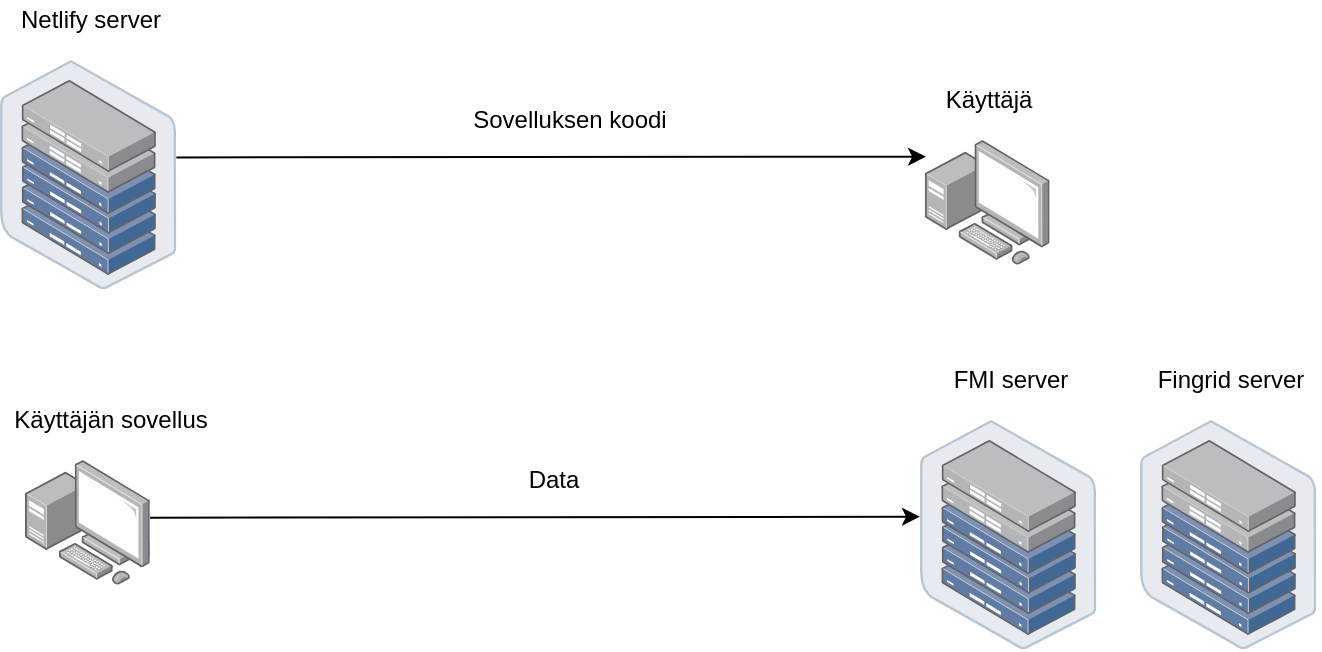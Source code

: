 <mxfile version="14.5.6" type="device"><diagram id="6figiffhibWUQ8bOMXKM" name="Page-1"><mxGraphModel dx="1422" dy="794" grid="1" gridSize="10" guides="1" tooltips="1" connect="1" arrows="1" fold="1" page="1" pageScale="1" pageWidth="1920" pageHeight="1200" math="0" shadow="0"><root><mxCell id="0"/><mxCell id="1" parent="0"/><mxCell id="SvcnQ3Gn0EtGGz8pseTf-5" value="" style="group" vertex="1" connectable="0" parent="1"><mxGeometry x="500" y="390" width="90.0" height="144.6" as="geometry"/></mxCell><mxCell id="SvcnQ3Gn0EtGGz8pseTf-3" value="Netlify server" style="text;html=1;align=center;verticalAlign=middle;resizable=0;points=[];autosize=1;" vertex="1" parent="SvcnQ3Gn0EtGGz8pseTf-5"><mxGeometry width="90" height="20" as="geometry"/></mxCell><mxCell id="SvcnQ3Gn0EtGGz8pseTf-4" value="" style="points=[];aspect=fixed;html=1;align=center;shadow=0;dashed=0;image;image=img/lib/allied_telesis/storage/Datacenter_Server_Half_Rack_ToR.svg;" vertex="1" parent="SvcnQ3Gn0EtGGz8pseTf-5"><mxGeometry y="30" width="88.2" height="114.6" as="geometry"/></mxCell><mxCell id="SvcnQ3Gn0EtGGz8pseTf-9" value="" style="group" vertex="1" connectable="0" parent="1"><mxGeometry x="962.4" y="440" width="62.4" height="82.4" as="geometry"/></mxCell><mxCell id="SvcnQ3Gn0EtGGz8pseTf-2" value="" style="points=[];aspect=fixed;html=1;align=center;shadow=0;dashed=0;image;image=img/lib/allied_telesis/computer_and_terminals/Personal_Computer_with_Server.svg;" vertex="1" parent="SvcnQ3Gn0EtGGz8pseTf-9"><mxGeometry y="20" width="62.4" height="62.4" as="geometry"/></mxCell><mxCell id="SvcnQ3Gn0EtGGz8pseTf-6" value="Käyttäjä" style="text;html=1;align=center;verticalAlign=middle;resizable=0;points=[];autosize=1;" vertex="1" parent="SvcnQ3Gn0EtGGz8pseTf-9"><mxGeometry x="1.2" y="-10" width="60" height="20" as="geometry"/></mxCell><mxCell id="SvcnQ3Gn0EtGGz8pseTf-10" value="" style="group" vertex="1" connectable="0" parent="1"><mxGeometry x="512.5" y="600" width="85" height="82.4" as="geometry"/></mxCell><mxCell id="SvcnQ3Gn0EtGGz8pseTf-11" value="" style="points=[];aspect=fixed;html=1;align=center;shadow=0;dashed=0;image;image=img/lib/allied_telesis/computer_and_terminals/Personal_Computer_with_Server.svg;" vertex="1" parent="SvcnQ3Gn0EtGGz8pseTf-10"><mxGeometry y="20" width="62.4" height="62.4" as="geometry"/></mxCell><mxCell id="SvcnQ3Gn0EtGGz8pseTf-12" value="Käyttäjän sovellus" style="text;html=1;align=center;verticalAlign=middle;resizable=0;points=[];autosize=1;" vertex="1" parent="SvcnQ3Gn0EtGGz8pseTf-10"><mxGeometry x="-12.5" y="-10" width="110" height="20" as="geometry"/></mxCell><mxCell id="SvcnQ3Gn0EtGGz8pseTf-13" value="" style="group" vertex="1" connectable="0" parent="1"><mxGeometry x="730" y="440" width="110" height="20" as="geometry"/></mxCell><mxCell id="SvcnQ3Gn0EtGGz8pseTf-20" value="" style="group" vertex="1" connectable="0" parent="SvcnQ3Gn0EtGGz8pseTf-13"><mxGeometry width="110" height="20" as="geometry"/></mxCell><mxCell id="SvcnQ3Gn0EtGGz8pseTf-7" value="" style="endArrow=classic;html=1;entryX=0.01;entryY=0.134;entryDx=0;entryDy=0;entryPerimeter=0;exitX=1;exitY=0.425;exitDx=0;exitDy=0;exitPerimeter=0;" edge="1" parent="SvcnQ3Gn0EtGGz8pseTf-20" source="SvcnQ3Gn0EtGGz8pseTf-4" target="SvcnQ3Gn0EtGGz8pseTf-2"><mxGeometry width="50" height="50" relative="1" as="geometry"><mxPoint x="-20" y="51" as="sourcePoint"/><mxPoint x="190" y="-160" as="targetPoint"/></mxGeometry></mxCell><mxCell id="SvcnQ3Gn0EtGGz8pseTf-8" value="Sovelluksen koodi" style="text;html=1;strokeColor=none;fillColor=none;align=center;verticalAlign=middle;whiteSpace=wrap;rounded=0;" vertex="1" parent="SvcnQ3Gn0EtGGz8pseTf-20"><mxGeometry width="110" height="20" as="geometry"/></mxCell><mxCell id="SvcnQ3Gn0EtGGz8pseTf-24" value="" style="endArrow=classic;html=1;entryX=0;entryY=0.422;entryDx=0;entryDy=0;entryPerimeter=0;exitX=1.002;exitY=0.462;exitDx=0;exitDy=0;exitPerimeter=0;" edge="1" parent="1" source="SvcnQ3Gn0EtGGz8pseTf-11" target="SvcnQ3Gn0EtGGz8pseTf-28"><mxGeometry width="50" height="50" relative="1" as="geometry"><mxPoint x="590.0" y="648.705" as="sourcePoint"/><mxPoint x="954.824" y="648.362" as="targetPoint"/></mxGeometry></mxCell><mxCell id="SvcnQ3Gn0EtGGz8pseTf-25" value="Data" style="text;html=1;strokeColor=none;fillColor=none;align=center;verticalAlign=middle;whiteSpace=wrap;rounded=0;" vertex="1" parent="1"><mxGeometry x="721.8" y="620" width="110" height="20" as="geometry"/></mxCell><mxCell id="SvcnQ3Gn0EtGGz8pseTf-26" value="" style="group" vertex="1" connectable="0" parent="1"><mxGeometry x="960" y="570" width="90.0" height="144.6" as="geometry"/></mxCell><mxCell id="SvcnQ3Gn0EtGGz8pseTf-27" value="FMI server" style="text;html=1;align=center;verticalAlign=middle;resizable=0;points=[];autosize=1;" vertex="1" parent="SvcnQ3Gn0EtGGz8pseTf-26"><mxGeometry x="10" width="70" height="20" as="geometry"/></mxCell><mxCell id="SvcnQ3Gn0EtGGz8pseTf-28" value="" style="points=[];aspect=fixed;html=1;align=center;shadow=0;dashed=0;image;image=img/lib/allied_telesis/storage/Datacenter_Server_Half_Rack_ToR.svg;" vertex="1" parent="SvcnQ3Gn0EtGGz8pseTf-26"><mxGeometry y="30" width="88.2" height="114.6" as="geometry"/></mxCell><mxCell id="SvcnQ3Gn0EtGGz8pseTf-29" value="" style="group" vertex="1" connectable="0" parent="1"><mxGeometry x="1070" y="570" width="90" height="144.6" as="geometry"/></mxCell><mxCell id="SvcnQ3Gn0EtGGz8pseTf-30" value="Fingrid server" style="text;html=1;align=center;verticalAlign=middle;resizable=0;points=[];autosize=1;" vertex="1" parent="SvcnQ3Gn0EtGGz8pseTf-29"><mxGeometry width="90" height="20" as="geometry"/></mxCell><mxCell id="SvcnQ3Gn0EtGGz8pseTf-31" value="" style="points=[];aspect=fixed;html=1;align=center;shadow=0;dashed=0;image;image=img/lib/allied_telesis/storage/Datacenter_Server_Half_Rack_ToR.svg;" vertex="1" parent="SvcnQ3Gn0EtGGz8pseTf-29"><mxGeometry y="30" width="88.2" height="114.6" as="geometry"/></mxCell></root></mxGraphModel></diagram></mxfile>